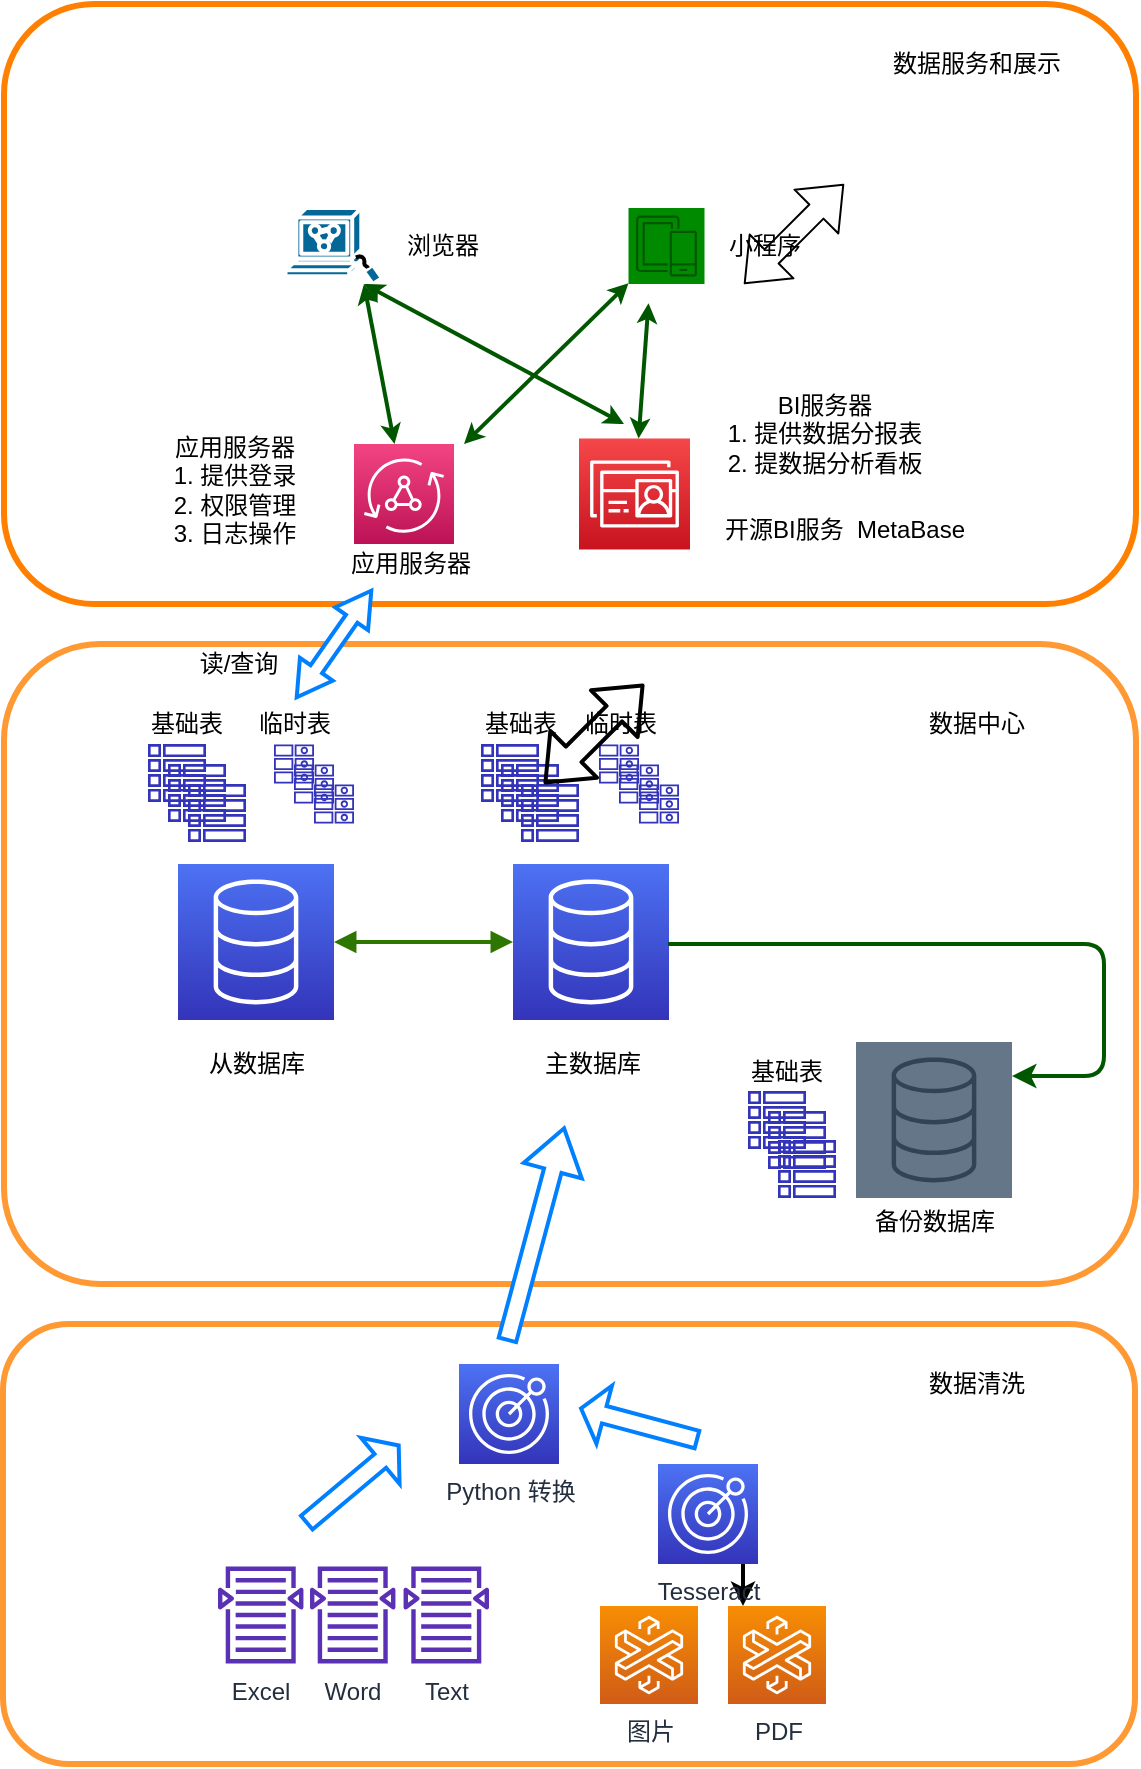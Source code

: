 <mxfile version="13.5.9">
    <diagram id="6hGFLwfOUW9BJ-s0fimq" name="Page-1">
        <mxGraphModel dx="822" dy="578" grid="1" gridSize="10" guides="1" tooltips="1" connect="1" arrows="1" fold="1" page="1" pageScale="1" pageWidth="1600" pageHeight="1200" background="#ffffff" math="0" shadow="0">
            <root>
                <mxCell id="0"/>
                <mxCell id="1" parent="0"/>
                <mxCell id="39" value="" style="rounded=1;whiteSpace=wrap;html=1;fontColor=#000000;fillColor=#FFFFFF;strokeWidth=3;perimeterSpacing=6;strokeColor=#FF9933;" parent="1" vertex="1">
                    <mxGeometry x="430" y="380" width="566" height="320" as="geometry"/>
                </mxCell>
                <mxCell id="3" value="" style="outlineConnect=0;fontColor=#232F3E;gradientColor=#4D72F3;gradientDirection=north;fillColor=#3334B9;strokeColor=#ffffff;dashed=0;verticalLabelPosition=bottom;verticalAlign=top;align=center;html=1;fontSize=12;fontStyle=0;aspect=fixed;shape=mxgraph.aws4.resourceIcon;resIcon=mxgraph.aws4.database;" parent="1" vertex="1">
                    <mxGeometry x="684.5" y="490" width="78" height="78" as="geometry"/>
                </mxCell>
                <mxCell id="4" value="" style="outlineConnect=0;fontColor=#232F3E;gradientColor=#4D72F3;gradientDirection=north;fillColor=#3334B9;strokeColor=#ffffff;dashed=0;verticalLabelPosition=bottom;verticalAlign=top;align=center;html=1;fontSize=12;fontStyle=0;aspect=fixed;shape=mxgraph.aws4.resourceIcon;resIcon=mxgraph.aws4.database;" parent="1" vertex="1">
                    <mxGeometry x="517" y="490" width="78" height="78" as="geometry"/>
                </mxCell>
                <mxCell id="5" value="" style="outlineConnect=0;fontColor=#ffffff;gradientDirection=north;fillColor=#647687;strokeColor=#314354;dashed=0;verticalLabelPosition=bottom;verticalAlign=top;align=center;html=1;fontSize=12;fontStyle=0;aspect=fixed;shape=mxgraph.aws4.resourceIcon;resIcon=mxgraph.aws4.database;" parent="1" vertex="1">
                    <mxGeometry x="856" y="579" width="78" height="78" as="geometry"/>
                </mxCell>
                <mxCell id="6" value="主数据库" style="text;html=1;resizable=0;autosize=1;align=center;verticalAlign=middle;points=[];fillColor=none;strokeColor=none;rounded=0;fontColor=#000000;" parent="1" vertex="1">
                    <mxGeometry x="693.5" y="580" width="60" height="20" as="geometry"/>
                </mxCell>
                <mxCell id="7" value="从数据库" style="text;html=1;resizable=0;autosize=1;align=center;verticalAlign=middle;points=[];fillColor=none;strokeColor=none;rounded=0;fontColor=#000000;" parent="1" vertex="1">
                    <mxGeometry x="526" y="580" width="60" height="20" as="geometry"/>
                </mxCell>
                <mxCell id="8" value="备份数据库" style="text;html=1;resizable=0;autosize=1;align=center;verticalAlign=middle;points=[];fillColor=none;strokeColor=none;rounded=0;fontColor=#000000;" parent="1" vertex="1">
                    <mxGeometry x="855" y="659" width="80" height="20" as="geometry"/>
                </mxCell>
                <mxCell id="9" value="" style="outlineConnect=0;fontColor=#232F3E;gradientColor=none;fillColor=#3334B9;strokeColor=none;dashed=0;verticalLabelPosition=bottom;verticalAlign=top;align=center;html=1;fontSize=12;fontStyle=0;aspect=fixed;pointerEvents=1;shape=mxgraph.aws4.table;" parent="1" vertex="1">
                    <mxGeometry x="502" y="430" width="29" height="29" as="geometry"/>
                </mxCell>
                <mxCell id="10" value="" style="edgeStyle=orthogonalEdgeStyle;html=1;endArrow=block;elbow=vertical;startArrow=block;startFill=1;endFill=1;strokeColor=#2D7600;rounded=0;fontColor=#000000;fillColor=#60a917;strokeWidth=2;" parent="1" source="3" target="4" edge="1">
                    <mxGeometry width="100" relative="1" as="geometry">
                        <mxPoint x="594" y="528.58" as="sourcePoint"/>
                        <mxPoint x="666" y="529" as="targetPoint"/>
                        <Array as="points"/>
                    </mxGeometry>
                </mxCell>
                <mxCell id="18" value="" style="outlineConnect=0;fontColor=#232F3E;gradientColor=none;fillColor=#3334B9;strokeColor=none;dashed=0;verticalLabelPosition=bottom;verticalAlign=top;align=center;html=1;fontSize=12;fontStyle=0;aspect=fixed;pointerEvents=1;shape=mxgraph.aws4.table;" parent="1" vertex="1">
                    <mxGeometry x="512" y="440" width="29" height="29" as="geometry"/>
                </mxCell>
                <mxCell id="19" value="" style="outlineConnect=0;fontColor=#232F3E;gradientColor=none;fillColor=#3334B9;strokeColor=none;dashed=0;verticalLabelPosition=bottom;verticalAlign=top;align=center;html=1;fontSize=12;fontStyle=0;aspect=fixed;pointerEvents=1;shape=mxgraph.aws4.table;" parent="1" vertex="1">
                    <mxGeometry x="522" y="450" width="29" height="29" as="geometry"/>
                </mxCell>
                <mxCell id="20" value="基础表" style="text;html=1;resizable=0;autosize=1;align=center;verticalAlign=middle;points=[];fillColor=none;strokeColor=none;rounded=0;fontColor=#000000;" parent="1" vertex="1">
                    <mxGeometry x="496" y="410" width="50" height="20" as="geometry"/>
                </mxCell>
                <mxCell id="21" value="" style="outlineConnect=0;fontColor=#232F3E;gradientColor=none;fillColor=#3334B9;strokeColor=none;dashed=0;verticalLabelPosition=bottom;verticalAlign=top;align=center;html=1;fontSize=12;fontStyle=0;aspect=fixed;pointerEvents=1;shape=mxgraph.aws4.table;" parent="1" vertex="1">
                    <mxGeometry x="668.5" y="430" width="29" height="29" as="geometry"/>
                </mxCell>
                <mxCell id="22" value="" style="outlineConnect=0;fontColor=#232F3E;gradientColor=none;fillColor=#3334B9;strokeColor=none;dashed=0;verticalLabelPosition=bottom;verticalAlign=top;align=center;html=1;fontSize=12;fontStyle=0;aspect=fixed;pointerEvents=1;shape=mxgraph.aws4.table;" parent="1" vertex="1">
                    <mxGeometry x="678.5" y="440" width="29" height="29" as="geometry"/>
                </mxCell>
                <mxCell id="23" value="" style="outlineConnect=0;fontColor=#232F3E;gradientColor=none;fillColor=#3334B9;strokeColor=none;dashed=0;verticalLabelPosition=bottom;verticalAlign=top;align=center;html=1;fontSize=12;fontStyle=0;aspect=fixed;pointerEvents=1;shape=mxgraph.aws4.table;" parent="1" vertex="1">
                    <mxGeometry x="688.5" y="450" width="29" height="29" as="geometry"/>
                </mxCell>
                <mxCell id="24" value="基础表" style="text;html=1;resizable=0;autosize=1;align=center;verticalAlign=middle;points=[];fillColor=none;strokeColor=none;rounded=0;fontColor=#000000;" parent="1" vertex="1">
                    <mxGeometry x="662.5" y="410" width="50" height="20" as="geometry"/>
                </mxCell>
                <mxCell id="26" value="" style="outlineConnect=0;fontColor=#232F3E;gradientColor=none;fillColor=#3334B9;strokeColor=none;dashed=0;verticalLabelPosition=bottom;verticalAlign=top;align=center;html=1;fontSize=12;fontStyle=0;aspect=fixed;pointerEvents=1;shape=mxgraph.aws4.items;" parent="1" vertex="1">
                    <mxGeometry x="565" y="430" width="20" height="20" as="geometry"/>
                </mxCell>
                <mxCell id="27" value="" style="outlineConnect=0;fontColor=#232F3E;gradientColor=none;fillColor=#3334B9;strokeColor=none;dashed=0;verticalLabelPosition=bottom;verticalAlign=top;align=center;html=1;fontSize=12;fontStyle=0;aspect=fixed;pointerEvents=1;shape=mxgraph.aws4.items;" parent="1" vertex="1">
                    <mxGeometry x="575" y="440" width="20" height="20" as="geometry"/>
                </mxCell>
                <mxCell id="28" value="" style="outlineConnect=0;fontColor=#232F3E;gradientColor=none;fillColor=#3334B9;strokeColor=none;dashed=0;verticalLabelPosition=bottom;verticalAlign=top;align=center;html=1;fontSize=12;fontStyle=0;aspect=fixed;pointerEvents=1;shape=mxgraph.aws4.items;" parent="1" vertex="1">
                    <mxGeometry x="585" y="450" width="20" height="20" as="geometry"/>
                </mxCell>
                <mxCell id="29" value="临时表" style="text;html=1;resizable=0;autosize=1;align=center;verticalAlign=middle;points=[];fillColor=none;strokeColor=none;rounded=0;fontColor=#000000;" parent="1" vertex="1">
                    <mxGeometry x="550" y="410" width="50" height="20" as="geometry"/>
                </mxCell>
                <mxCell id="30" value="" style="outlineConnect=0;fontColor=#232F3E;gradientColor=none;fillColor=#3334B9;strokeColor=none;dashed=0;verticalLabelPosition=bottom;verticalAlign=top;align=center;html=1;fontSize=12;fontStyle=0;aspect=fixed;pointerEvents=1;shape=mxgraph.aws4.items;" parent="1" vertex="1">
                    <mxGeometry x="727.5" y="430" width="20" height="20" as="geometry"/>
                </mxCell>
                <mxCell id="31" value="" style="outlineConnect=0;fontColor=#232F3E;gradientColor=none;fillColor=#3334B9;strokeColor=none;dashed=0;verticalLabelPosition=bottom;verticalAlign=top;align=center;html=1;fontSize=12;fontStyle=0;aspect=fixed;pointerEvents=1;shape=mxgraph.aws4.items;" parent="1" vertex="1">
                    <mxGeometry x="737.5" y="440" width="20" height="20" as="geometry"/>
                </mxCell>
                <mxCell id="32" value="" style="outlineConnect=0;fontColor=#232F3E;gradientColor=none;fillColor=#3334B9;strokeColor=none;dashed=0;verticalLabelPosition=bottom;verticalAlign=top;align=center;html=1;fontSize=12;fontStyle=0;aspect=fixed;pointerEvents=1;shape=mxgraph.aws4.items;" parent="1" vertex="1">
                    <mxGeometry x="747.5" y="450" width="20" height="20" as="geometry"/>
                </mxCell>
                <mxCell id="33" value="临时表" style="text;html=1;resizable=0;autosize=1;align=center;verticalAlign=middle;points=[];fillColor=none;strokeColor=none;rounded=0;fontColor=#000000;" parent="1" vertex="1">
                    <mxGeometry x="712.5" y="410" width="50" height="20" as="geometry"/>
                </mxCell>
                <mxCell id="34" value="" style="outlineConnect=0;fontColor=#232F3E;gradientColor=none;fillColor=#3334B9;strokeColor=none;dashed=0;verticalLabelPosition=bottom;verticalAlign=top;align=center;html=1;fontSize=12;fontStyle=0;aspect=fixed;pointerEvents=1;shape=mxgraph.aws4.table;" parent="1" vertex="1">
                    <mxGeometry x="802" y="603.5" width="29" height="29" as="geometry"/>
                </mxCell>
                <mxCell id="35" value="" style="outlineConnect=0;fontColor=#232F3E;gradientColor=none;fillColor=#3334B9;strokeColor=none;dashed=0;verticalLabelPosition=bottom;verticalAlign=top;align=center;html=1;fontSize=12;fontStyle=0;aspect=fixed;pointerEvents=1;shape=mxgraph.aws4.table;" parent="1" vertex="1">
                    <mxGeometry x="812" y="613.5" width="29" height="29" as="geometry"/>
                </mxCell>
                <mxCell id="36" value="" style="outlineConnect=0;fontColor=#232F3E;gradientColor=none;fillColor=#3334B9;strokeColor=none;dashed=0;verticalLabelPosition=bottom;verticalAlign=top;align=center;html=1;fontSize=12;fontStyle=0;aspect=fixed;pointerEvents=1;shape=mxgraph.aws4.table;" parent="1" vertex="1">
                    <mxGeometry x="817" y="628" width="29" height="29" as="geometry"/>
                </mxCell>
                <mxCell id="37" value="基础表" style="text;html=1;resizable=0;autosize=1;align=center;verticalAlign=middle;points=[];fillColor=none;strokeColor=none;rounded=0;fontColor=#000000;" parent="1" vertex="1">
                    <mxGeometry x="796" y="583.5" width="50" height="20" as="geometry"/>
                </mxCell>
                <mxCell id="40" value="数据中心" style="text;html=1;resizable=0;autosize=1;align=center;verticalAlign=middle;points=[];fillColor=none;strokeColor=none;rounded=0;fontColor=#000000;" parent="1" vertex="1">
                    <mxGeometry x="886" y="410" width="60" height="20" as="geometry"/>
                </mxCell>
                <mxCell id="41" value="" style="rounded=1;whiteSpace=wrap;html=1;fontColor=#000000;fillColor=#FFFFFF;strokeWidth=3;perimeterSpacing=6;strokeColor=#FF8000;" parent="1" vertex="1">
                    <mxGeometry x="430" y="60" width="566" height="300" as="geometry"/>
                </mxCell>
                <mxCell id="42" value="数据服务和展示" style="text;html=1;resizable=0;autosize=1;align=center;verticalAlign=middle;points=[];fillColor=none;strokeColor=none;rounded=0;fontColor=#000000;" parent="1" vertex="1">
                    <mxGeometry x="866" y="80" width="100" height="20" as="geometry"/>
                </mxCell>
                <mxCell id="43" value="" style="outlineConnect=0;fontColor=#232F3E;gradientColor=#F34482;gradientDirection=north;fillColor=#BC1356;strokeColor=#ffffff;dashed=0;verticalLabelPosition=bottom;verticalAlign=top;align=center;html=1;fontSize=12;fontStyle=0;aspect=fixed;shape=mxgraph.aws4.resourceIcon;resIcon=mxgraph.aws4.appsync;" parent="1" vertex="1">
                    <mxGeometry x="605" y="280" width="50" height="50" as="geometry"/>
                </mxCell>
                <mxCell id="13" value="" style="edgeStyle=elbowEdgeStyle;endArrow=classic;html=1;fontColor=#000000;strokeWidth=2;sketch=0;fillColor=#008a00;strokeColor=#005700;" parent="1" target="5" edge="1">
                    <mxGeometry width="50" height="50" relative="1" as="geometry">
                        <mxPoint x="762" y="530" as="sourcePoint"/>
                        <mxPoint x="934" y="655" as="targetPoint"/>
                        <Array as="points">
                            <mxPoint x="980" y="596"/>
                            <mxPoint x="770" y="606"/>
                        </Array>
                    </mxGeometry>
                </mxCell>
                <mxCell id="38" value="&lt;font color=&quot;#ffffff&quot;&gt;Bing&amp;nbsp; Log&amp;nbsp; 实时同步&lt;/font&gt;" style="edgeLabel;html=1;align=center;verticalAlign=middle;resizable=0;points=[];fontColor=#000000;" parent="13" vertex="1" connectable="0">
                    <mxGeometry x="0.038" relative="1" as="geometry">
                        <mxPoint x="-23.67" y="10" as="offset"/>
                    </mxGeometry>
                </mxCell>
                <mxCell id="44" value="应用服务器" style="text;html=1;resizable=0;autosize=1;align=center;verticalAlign=middle;points=[];fillColor=none;strokeColor=none;rounded=0;fontColor=#000000;" parent="1" vertex="1">
                    <mxGeometry x="592.5" y="330" width="80" height="20" as="geometry"/>
                </mxCell>
                <mxCell id="45" value="" style="outlineConnect=0;fontColor=#ffffff;gradientDirection=north;fillColor=#008a00;strokeColor=#005700;dashed=0;verticalLabelPosition=bottom;verticalAlign=top;align=center;html=1;fontSize=12;fontStyle=0;aspect=fixed;shape=mxgraph.aws4.resourceIcon;resIcon=mxgraph.aws4.mobile;" parent="1" vertex="1">
                    <mxGeometry x="742.25" y="162.0" width="38" height="38" as="geometry"/>
                </mxCell>
                <mxCell id="47" value="" style="shape=mxgraph.cisco.misc.cisco_works;html=1;pointerEvents=1;dashed=0;fillColor=#036897;strokeColor=#ffffff;strokeWidth=2;verticalLabelPosition=bottom;verticalAlign=top;align=center;outlineConnect=0;fontColor=#000000;" parent="1" vertex="1">
                    <mxGeometry x="570.75" y="162.0" width="48.21" height="38" as="geometry"/>
                </mxCell>
                <mxCell id="48" value="小程序" style="text;html=1;resizable=0;autosize=1;align=center;verticalAlign=middle;points=[];fillColor=none;strokeColor=none;rounded=0;fontColor=#000000;" parent="1" vertex="1">
                    <mxGeometry x="785.25" y="171" width="50" height="20" as="geometry"/>
                </mxCell>
                <mxCell id="49" value="浏览器" style="text;html=1;resizable=0;autosize=1;align=center;verticalAlign=middle;points=[];fillColor=none;strokeColor=none;rounded=0;fontColor=#000000;" parent="1" vertex="1">
                    <mxGeometry x="623.75" y="171" width="50" height="20" as="geometry"/>
                </mxCell>
                <mxCell id="50" value="" style="shape=flexArrow;endArrow=classic;startArrow=classic;html=1;strokeWidth=2;fontColor=#000000;" parent="1" edge="1">
                    <mxGeometry width="50" height="50" relative="1" as="geometry">
                        <mxPoint x="700" y="450" as="sourcePoint"/>
                        <mxPoint x="750" y="400" as="targetPoint"/>
                    </mxGeometry>
                </mxCell>
                <mxCell id="54" value="" style="shape=doubleArrow;whiteSpace=wrap;html=1;strokeWidth=2;fillColor=#FFFFFF;fontColor=#000000;arrowWidth=0.35;arrowSize=0.263;rotation=-235;strokeColor=#007FFF;" parent="1" vertex="1">
                    <mxGeometry x="562.5" y="370" width="65" height="20" as="geometry"/>
                </mxCell>
                <mxCell id="55" value="读/查询" style="text;html=1;resizable=0;autosize=1;align=center;verticalAlign=middle;points=[];fillColor=none;strokeColor=none;rounded=0;fontColor=#000000;" parent="1" vertex="1">
                    <mxGeometry x="522" y="380" width="50" height="20" as="geometry"/>
                </mxCell>
                <mxCell id="56" value="" style="rounded=1;whiteSpace=wrap;html=1;fontColor=#000000;fillColor=#FFFFFF;strokeWidth=3;perimeterSpacing=6;strokeColor=#FF9933;" parent="1" vertex="1">
                    <mxGeometry x="429.5" y="720" width="566" height="220" as="geometry"/>
                </mxCell>
                <mxCell id="57" value="数据清洗" style="text;html=1;resizable=0;autosize=1;align=center;verticalAlign=middle;points=[];fillColor=none;strokeColor=none;rounded=0;fontColor=#000000;" parent="1" vertex="1">
                    <mxGeometry x="886" y="740" width="60" height="20" as="geometry"/>
                </mxCell>
                <mxCell id="58" value="Excel" style="outlineConnect=0;fontColor=#232F3E;gradientColor=none;fillColor=#5A30B5;strokeColor=none;dashed=0;verticalLabelPosition=bottom;verticalAlign=top;align=center;html=1;fontSize=12;fontStyle=0;aspect=fixed;pointerEvents=1;shape=mxgraph.aws4.search_documents;" parent="1" vertex="1">
                    <mxGeometry x="537" y="841" width="42.72" height="49" as="geometry"/>
                </mxCell>
                <mxCell id="59" value="Word" style="outlineConnect=0;fontColor=#232F3E;gradientColor=none;fillColor=#5A30B5;strokeColor=none;dashed=0;verticalLabelPosition=bottom;verticalAlign=top;align=center;html=1;fontSize=12;fontStyle=0;aspect=fixed;pointerEvents=1;shape=mxgraph.aws4.search_documents;" parent="1" vertex="1">
                    <mxGeometry x="583" y="841" width="42.72" height="49" as="geometry"/>
                </mxCell>
                <mxCell id="60" value="Text" style="outlineConnect=0;fontColor=#232F3E;gradientColor=none;fillColor=#5A30B5;strokeColor=none;dashed=0;verticalLabelPosition=bottom;verticalAlign=top;align=center;html=1;fontSize=12;fontStyle=0;aspect=fixed;pointerEvents=1;shape=mxgraph.aws4.search_documents;" parent="1" vertex="1">
                    <mxGeometry x="629.78" y="841" width="42.72" height="49" as="geometry"/>
                </mxCell>
                <mxCell id="61" value="图片" style="outlineConnect=0;fontColor=#232F3E;gradientColor=#F78E04;gradientDirection=north;fillColor=#D05C17;strokeColor=#ffffff;dashed=0;verticalLabelPosition=bottom;verticalAlign=top;align=center;html=1;fontSize=12;fontStyle=0;aspect=fixed;shape=mxgraph.aws4.resourceIcon;resIcon=mxgraph.aws4.thinkbox_xmesh;" parent="1" vertex="1">
                    <mxGeometry x="728" y="861" width="49" height="49" as="geometry"/>
                </mxCell>
                <mxCell id="62" value="PDF" style="outlineConnect=0;fontColor=#232F3E;gradientColor=#F78E04;gradientDirection=north;fillColor=#D05C17;strokeColor=#ffffff;dashed=0;verticalLabelPosition=bottom;verticalAlign=top;align=center;html=1;fontSize=12;fontStyle=0;aspect=fixed;shape=mxgraph.aws4.resourceIcon;resIcon=mxgraph.aws4.thinkbox_xmesh;" parent="1" vertex="1">
                    <mxGeometry x="792" y="861" width="49" height="49" as="geometry"/>
                </mxCell>
                <mxCell id="63" value="Python 转换" style="outlineConnect=0;fontColor=#232F3E;gradientColor=#4D72F3;gradientDirection=north;fillColor=#3334B9;strokeColor=#ffffff;dashed=0;verticalLabelPosition=bottom;verticalAlign=top;align=center;html=1;fontSize=12;fontStyle=0;aspect=fixed;shape=mxgraph.aws4.resourceIcon;resIcon=mxgraph.aws4.pinpoint;" parent="1" vertex="1">
                    <mxGeometry x="657.5" y="740" width="50" height="50" as="geometry"/>
                </mxCell>
                <mxCell id="65" value="" style="edgeStyle=elbowEdgeStyle;rounded=0;sketch=0;orthogonalLoop=1;jettySize=auto;html=1;strokeWidth=2;fontColor=#000000;" parent="1" source="64" target="62" edge="1">
                    <mxGeometry relative="1" as="geometry"/>
                </mxCell>
                <mxCell id="64" value="Tesseract" style="outlineConnect=0;fontColor=#232F3E;gradientColor=#4D72F3;gradientDirection=north;fillColor=#3334B9;strokeColor=#ffffff;dashed=0;verticalLabelPosition=bottom;verticalAlign=top;align=center;html=1;fontSize=12;fontStyle=0;aspect=fixed;shape=mxgraph.aws4.resourceIcon;resIcon=mxgraph.aws4.pinpoint;" parent="1" vertex="1">
                    <mxGeometry x="757" y="790" width="50" height="50" as="geometry"/>
                </mxCell>
                <mxCell id="66" value="" style="shape=singleArrow;direction=north;whiteSpace=wrap;html=1;strokeColor=#007FFF;strokeWidth=2;fillColor=#FFFFFF;fontColor=#000000;rotation=50;" parent="1" vertex="1">
                    <mxGeometry x="589.36" y="770" width="30" height="60" as="geometry"/>
                </mxCell>
                <mxCell id="67" value="" style="shape=singleArrow;direction=north;whiteSpace=wrap;html=1;strokeColor=#007FFF;strokeWidth=2;fillColor=#FFFFFF;fontColor=#000000;rotation=-75;" parent="1" vertex="1">
                    <mxGeometry x="732.5" y="740" width="30" height="60" as="geometry"/>
                </mxCell>
                <mxCell id="68" value="" style="shape=singleArrow;direction=north;whiteSpace=wrap;html=1;strokeColor=#007FFF;strokeWidth=2;fillColor=#FFFFFF;fontColor=#000000;rotation=15;" parent="1" vertex="1">
                    <mxGeometry x="680.88" y="620.31" width="30" height="109.47" as="geometry"/>
                </mxCell>
                <mxCell id="69" value="" style="outlineConnect=0;fontColor=#232F3E;gradientColor=#F54749;gradientDirection=north;fillColor=#C7131F;strokeColor=#ffffff;dashed=0;verticalLabelPosition=bottom;verticalAlign=top;align=center;html=1;fontSize=12;fontStyle=0;aspect=fixed;shape=mxgraph.aws4.resourceIcon;resIcon=mxgraph.aws4.directory_service;" vertex="1" parent="1">
                    <mxGeometry x="717.5" y="277.25" width="55.5" height="55.5" as="geometry"/>
                </mxCell>
                <mxCell id="70" value="" style="shape=flexArrow;endArrow=classic;startArrow=classic;html=1;" edge="1" parent="1">
                    <mxGeometry width="50" height="50" relative="1" as="geometry">
                        <mxPoint x="800" y="200" as="sourcePoint"/>
                        <mxPoint x="850" y="150" as="targetPoint"/>
                    </mxGeometry>
                </mxCell>
                <mxCell id="73" value="开源BI服务&amp;nbsp; MetaBase" style="text;html=1;resizable=0;autosize=1;align=center;verticalAlign=middle;points=[];fillColor=none;strokeColor=none;rounded=0;fontColor=#000000;" vertex="1" parent="1">
                    <mxGeometry x="780.25" y="312.75" width="140" height="20" as="geometry"/>
                </mxCell>
                <mxCell id="74" value="" style="endArrow=classic;startArrow=classic;html=1;entryX=0.814;entryY=1;entryDx=0;entryDy=0;entryPerimeter=0;strokeWidth=2;endSize=4;startSize=4;fillColor=#008a00;strokeColor=#005700;" edge="1" parent="1" source="43" target="47">
                    <mxGeometry width="50" height="50" relative="1" as="geometry">
                        <mxPoint x="790" y="300" as="sourcePoint"/>
                        <mxPoint x="840" y="250" as="targetPoint"/>
                    </mxGeometry>
                </mxCell>
                <mxCell id="75" value="" style="endArrow=classic;startArrow=classic;html=1;strokeWidth=2;endSize=4;startSize=4;fillColor=#008a00;strokeColor=#005700;" edge="1" parent="1" target="45">
                    <mxGeometry width="50" height="50" relative="1" as="geometry">
                        <mxPoint x="660" y="280" as="sourcePoint"/>
                        <mxPoint x="619.993" y="210" as="targetPoint"/>
                    </mxGeometry>
                </mxCell>
                <mxCell id="76" value="" style="endArrow=classic;startArrow=classic;html=1;strokeWidth=2;endSize=4;startSize=4;fillColor=#008a00;strokeColor=#005700;" edge="1" parent="1" source="69">
                    <mxGeometry width="50" height="50" relative="1" as="geometry">
                        <mxPoint x="670" y="290" as="sourcePoint"/>
                        <mxPoint x="752.25" y="209.578" as="targetPoint"/>
                    </mxGeometry>
                </mxCell>
                <mxCell id="77" value="" style="endArrow=classic;startArrow=classic;html=1;strokeWidth=2;endSize=4;startSize=4;fillColor=#008a00;strokeColor=#005700;" edge="1" parent="1">
                    <mxGeometry width="50" height="50" relative="1" as="geometry">
                        <mxPoint x="740" y="270" as="sourcePoint"/>
                        <mxPoint x="610" y="200" as="targetPoint"/>
                    </mxGeometry>
                </mxCell>
                <mxCell id="78" value="应用服务器&lt;br&gt;1. 提供登录&lt;br&gt;2. 权限管理&lt;br&gt;3. 日志操作" style="text;html=1;resizable=0;autosize=1;align=center;verticalAlign=middle;points=[];fillColor=none;strokeColor=none;rounded=0;fontColor=#000000;" vertex="1" parent="1">
                    <mxGeometry x="505" y="272.75" width="80" height="60" as="geometry"/>
                </mxCell>
                <mxCell id="79" value="BI服务器&lt;br&gt;1. 提供数据分报表&lt;br&gt;2. 提数据分析看板" style="text;html=1;resizable=0;autosize=1;align=center;verticalAlign=middle;points=[];fillColor=none;strokeColor=none;rounded=0;fontColor=#000000;" vertex="1" parent="1">
                    <mxGeometry x="785.25" y="250" width="110" height="50" as="geometry"/>
                </mxCell>
            </root>
        </mxGraphModel>
    </diagram>
</mxfile>